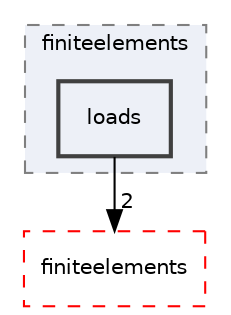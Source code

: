 digraph "loads"
{
 // LATEX_PDF_SIZE
  edge [fontname="Helvetica",fontsize="10",labelfontname="Helvetica",labelfontsize="10"];
  node [fontname="Helvetica",fontsize="10",shape=record];
  compound=true
  subgraph clusterdir_3f77d910b8992c2715464d60b82eb4e5 {
    graph [ bgcolor="#edf0f7", pencolor="grey50", style="filled,dashed,", label="finiteelements", fontname="Helvetica", fontsize="10", URL="dir_3f77d910b8992c2715464d60b82eb4e5.html"]
  dir_c7b8a1b1f3a03a2f9f2c98a714ac9649 [shape=box, label="loads", style="filled,bold,", fillcolor="#edf0f7", color="grey25", URL="dir_c7b8a1b1f3a03a2f9f2c98a714ac9649.html"];
  }
  dir_f5e28093cb075fb92f2345f7d8607df6 [shape=box, label="finiteelements", style="dashed,", fillcolor="#edf0f7", color="red", URL="dir_f5e28093cb075fb92f2345f7d8607df6.html"];
  dir_c7b8a1b1f3a03a2f9f2c98a714ac9649->dir_f5e28093cb075fb92f2345f7d8607df6 [headlabel="2", labeldistance=1.5 headhref="dir_000019_000011.html"];
}
